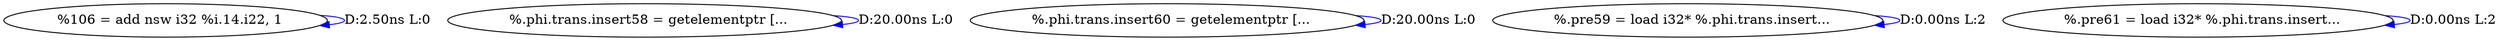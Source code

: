 digraph {
Node0x3e7add0[label="  %106 = add nsw i32 %i.14.i22, 1"];
Node0x3e7add0 -> Node0x3e7add0[label="D:2.50ns L:0",color=blue];
Node0x3e7aeb0[label="  %.phi.trans.insert58 = getelementptr [..."];
Node0x3e7aeb0 -> Node0x3e7aeb0[label="D:20.00ns L:0",color=blue];
Node0x3e7afd0[label="  %.phi.trans.insert60 = getelementptr [..."];
Node0x3e7afd0 -> Node0x3e7afd0[label="D:20.00ns L:0",color=blue];
Node0x3e7b0b0[label="  %.pre59 = load i32* %.phi.trans.insert..."];
Node0x3e7b0b0 -> Node0x3e7b0b0[label="D:0.00ns L:2",color=blue];
Node0x3e7b190[label="  %.pre61 = load i32* %.phi.trans.insert..."];
Node0x3e7b190 -> Node0x3e7b190[label="D:0.00ns L:2",color=blue];
}
